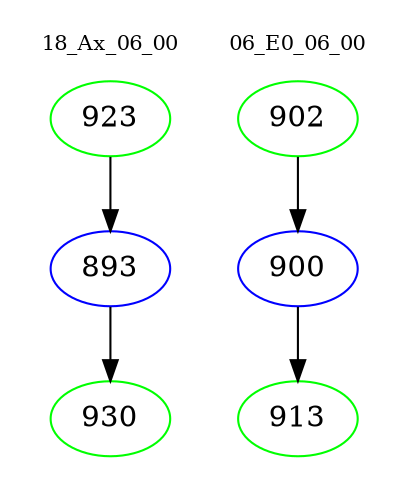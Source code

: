 digraph{
subgraph cluster_0 {
color = white
label = "18_Ax_06_00";
fontsize=10;
T0_923 [label="923", color="green"]
T0_923 -> T0_893 [color="black"]
T0_893 [label="893", color="blue"]
T0_893 -> T0_930 [color="black"]
T0_930 [label="930", color="green"]
}
subgraph cluster_1 {
color = white
label = "06_E0_06_00";
fontsize=10;
T1_902 [label="902", color="green"]
T1_902 -> T1_900 [color="black"]
T1_900 [label="900", color="blue"]
T1_900 -> T1_913 [color="black"]
T1_913 [label="913", color="green"]
}
}
